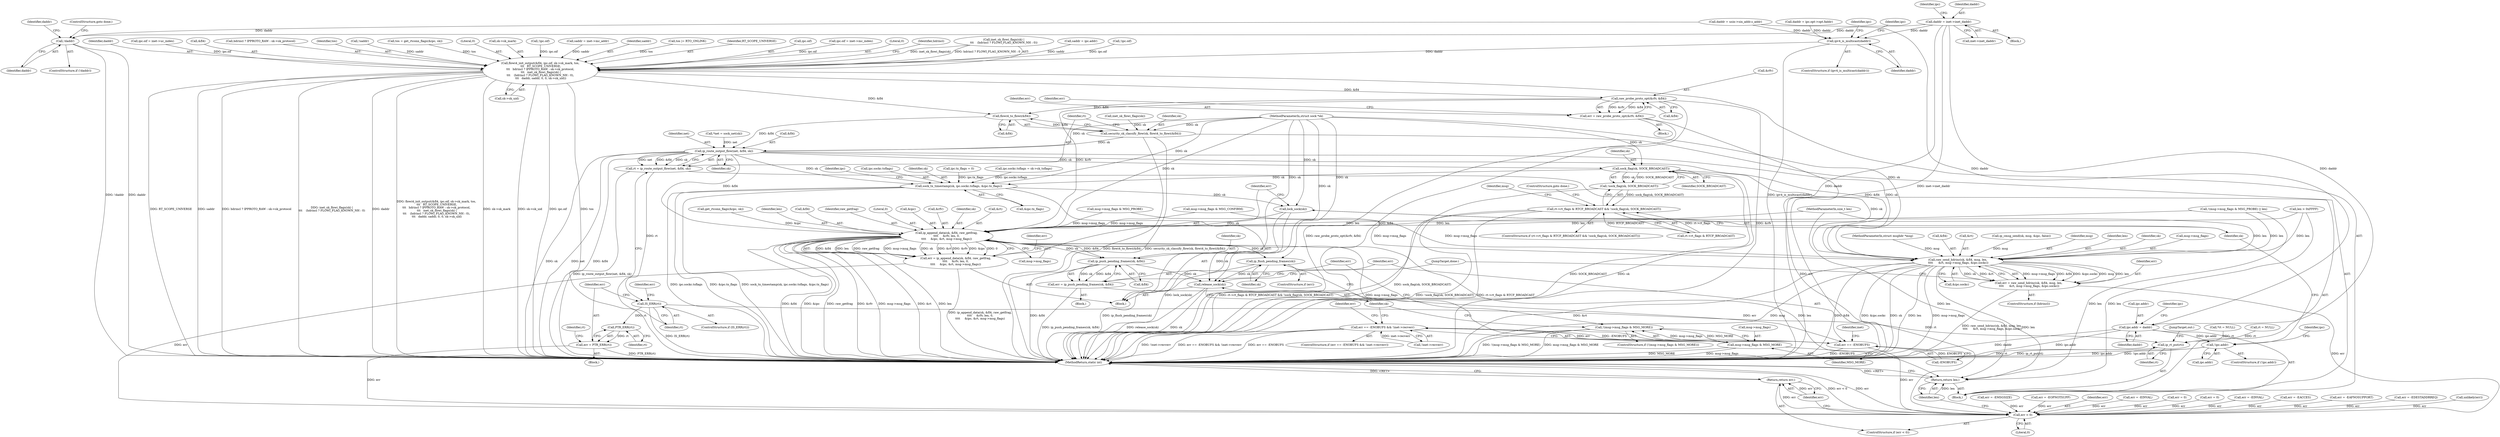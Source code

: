 digraph "0_linux_8f659a03a0ba9289b9aeb9b4470e6fb263d6f483@pointer" {
"1000224" [label="(Call,daddr = inet->inet_daddr)"];
"1000307" [label="(Call,ipc.addr = daddr)"];
"1000573" [label="(Call,!ipc.addr)"];
"1000373" [label="(Call,!daddr)"];
"1000401" [label="(Call,ipv4_is_multicast(daddr))"];
"1000437" [label="(Call,flowi4_init_output(&fl4, ipc.oif, sk->sk_mark, tos,\n \t\t\t   RT_SCOPE_UNIVERSE,\n\t\t\t   hdrincl ? IPPROTO_RAW : sk->sk_protocol,\n \t\t\t   inet_sk_flowi_flags(sk) |\n\t\t\t    (hdrincl ? FLOWI_FLAG_KNOWN_NH : 0),\n \t\t\t   daddr, saddr, 0, 0, sk->sk_uid))"];
"1000484" [label="(Call,raw_probe_proto_opt(&rfv, &fl4))"];
"1000482" [label="(Call,err = raw_probe_proto_opt(&rfv, &fl4))"];
"1000649" [label="(Call,err < 0)"];
"1000652" [label="(Return,return err;)"];
"1000494" [label="(Call,flowi4_to_flowi(&fl4))"];
"1000492" [label="(Call,security_sk_classify_flow(sk, flowi4_to_flowi(&fl4)))"];
"1000499" [label="(Call,ip_route_output_flow(net, &fl4, sk))"];
"1000497" [label="(Call,rt = ip_route_output_flow(net, &fl4, sk))"];
"1000505" [label="(Call,IS_ERR(rt))"];
"1000510" [label="(Call,PTR_ERR(rt))"];
"1000508" [label="(Call,err = PTR_ERR(rt))"];
"1000645" [label="(Call,ip_rt_put(rt))"];
"1000528" [label="(Call,sock_flag(sk, SOCK_BROADCAST))"];
"1000527" [label="(Call,!sock_flag(sk, SOCK_BROADCAST))"];
"1000521" [label="(Call,rt->rt_flags & RTCF_BROADCAST && !sock_flag(sk, SOCK_BROADCAST))"];
"1000544" [label="(Call,raw_send_hdrinc(sk, &fl4, msg, len,\n \t\t\t\t      &rt, msg->msg_flags, &ipc.sockc))"];
"1000542" [label="(Call,err = raw_send_hdrinc(sk, &fl4, msg, len,\n \t\t\t\t      &rt, msg->msg_flags, &ipc.sockc))"];
"1000654" [label="(Return,return len;)"];
"1000561" [label="(Call,sock_tx_timestamp(sk, ipc.sockc.tsflags, &ipc.tx_flags))"];
"1000584" [label="(Call,lock_sock(sk))"];
"1000588" [label="(Call,ip_append_data(sk, &fl4, raw_getfrag,\n\t\t\t\t     &rfv, len, 0,\n\t\t\t\t     &ipc, &rt, msg->msg_flags))"];
"1000586" [label="(Call,err = ip_append_data(sk, &fl4, raw_getfrag,\n\t\t\t\t     &rfv, len, 0,\n\t\t\t\t     &ipc, &rt, msg->msg_flags))"];
"1000606" [label="(Call,ip_flush_pending_frames(sk))"];
"1000636" [label="(Call,release_sock(sk))"];
"1000611" [label="(Call,msg->msg_flags & MSG_MORE)"];
"1000610" [label="(Call,!(msg->msg_flags & MSG_MORE))"];
"1000619" [label="(Call,ip_push_pending_frames(sk, &fl4))"];
"1000617" [label="(Call,err = ip_push_pending_frames(sk, &fl4))"];
"1000625" [label="(Call,err == -ENOBUFS)"];
"1000624" [label="(Call,err == -ENOBUFS && !inet->recverr)"];
"1000561" [label="(Call,sock_tx_timestamp(sk, ipc.sockc.tsflags, &ipc.tx_flags))"];
"1000108" [label="(MethodParameterIn,struct sock *sk)"];
"1000494" [label="(Call,flowi4_to_flowi(&fl4))"];
"1000482" [label="(Call,err = raw_probe_proto_opt(&rfv, &fl4))"];
"1000109" [label="(MethodParameterIn,struct msghdr *msg)"];
"1000401" [label="(Call,ipv4_is_multicast(daddr))"];
"1000308" [label="(Call,ipc.addr)"];
"1000509" [label="(Identifier,err)"];
"1000464" [label="(Literal,0)"];
"1000533" [label="(Call,msg->msg_flags & MSG_CONFIRM)"];
"1000375" [label="(ControlStructure,goto done;)"];
"1000402" [label="(Identifier,daddr)"];
"1000595" [label="(Identifier,len)"];
"1000590" [label="(Call,&fl4)"];
"1000506" [label="(Identifier,rt)"];
"1000686" [label="(MethodReturn,static int)"];
"1000500" [label="(Identifier,net)"];
"1000528" [label="(Call,sock_flag(sk, SOCK_BROADCAST))"];
"1000376" [label="(Call,daddr = ipc.opt->opt.faddr)"];
"1000573" [label="(Call,!ipc.addr)"];
"1000487" [label="(Call,&fl4)"];
"1000555" [label="(Call,&ipc.sockc)"];
"1000495" [label="(Call,&fl4)"];
"1000568" [label="(Call,&ipc.tx_flags)"];
"1000485" [label="(Call,&rfv)"];
"1000675" [label="(Call,msg->msg_flags & MSG_PROBE)"];
"1000377" [label="(Identifier,daddr)"];
"1000470" [label="(Identifier,hdrincl)"];
"1000492" [label="(Call,security_sk_classify_flow(sk, flowi4_to_flowi(&fl4)))"];
"1000505" [label="(Call,IS_ERR(rt))"];
"1000586" [label="(Call,err = ip_append_data(sk, &fl4, raw_getfrag,\n\t\t\t\t     &rfv, len, 0,\n\t\t\t\t     &ipc, &rt, msg->msg_flags))"];
"1000601" [label="(Call,msg->msg_flags)"];
"1000139" [label="(Call,err = -EMSGSIZE)"];
"1000517" [label="(Identifier,err)"];
"1000153" [label="(Call,err = -EOPNOTSUPP)"];
"1000615" [label="(Identifier,MSG_MORE)"];
"1000226" [label="(Call,inet->inet_daddr)"];
"1000307" [label="(Call,ipc.addr = daddr)"];
"1000542" [label="(Call,err = raw_send_hdrinc(sk, &fl4, msg, len,\n \t\t\t\t      &rt, msg->msg_flags, &ipc.sockc))"];
"1000625" [label="(Call,err == -ENOBUFS)"];
"1000437" [label="(Call,flowi4_init_output(&fl4, ipc.oif, sk->sk_mark, tos,\n \t\t\t   RT_SCOPE_UNIVERSE,\n\t\t\t   hdrincl ? IPPROTO_RAW : sk->sk_protocol,\n \t\t\t   inet_sk_flowi_flags(sk) |\n\t\t\t    (hdrincl ? FLOWI_FLAG_KNOWN_NH : 0),\n \t\t\t   daddr, saddr, 0, 0, sk->sk_uid))"];
"1000605" [label="(Identifier,err)"];
"1000504" [label="(ControlStructure,if (IS_ERR(rt)))"];
"1000650" [label="(Identifier,err)"];
"1000530" [label="(Identifier,SOCK_BROADCAST)"];
"1000645" [label="(Call,ip_rt_put(rt))"];
"1000455" [label="(Call,inet_sk_flowi_flags(sk))"];
"1000513" [label="(Identifier,rt)"];
"1000454" [label="(Call,inet_sk_flowi_flags(sk) |\n\t\t\t    (hdrincl ? FLOWI_FLAG_KNOWN_NH : 0))"];
"1000204" [label="(Call,daddr = usin->sin_addr.s_addr)"];
"1000302" [label="(Call,saddr = ipc.addr)"];
"1000405" [label="(Call,!ipc.oif)"];
"1000461" [label="(Identifier,daddr)"];
"1000611" [label="(Call,msg->msg_flags & MSG_MORE)"];
"1000620" [label="(Identifier,sk)"];
"1000634" [label="(Identifier,err)"];
"1000232" [label="(Identifier,ipc)"];
"1000587" [label="(Identifier,err)"];
"1000498" [label="(Identifier,rt)"];
"1000356" [label="(Call,err = -EINVAL)"];
"1000144" [label="(Call,len > 0xFFFF)"];
"1000212" [label="(Block,)"];
"1000597" [label="(Call,&ipc)"];
"1000311" [label="(Identifier,daddr)"];
"1000118" [label="(Call,*net = sock_net(sk))"];
"1000428" [label="(Identifier,ipc)"];
"1000531" [label="(ControlStructure,goto done;)"];
"1000637" [label="(Identifier,sk)"];
"1000623" [label="(ControlStructure,if (err == -ENOBUFS && !inet->recverr))"];
"1000483" [label="(Identifier,err)"];
"1000575" [label="(Identifier,ipc)"];
"1000636" [label="(Call,release_sock(sk))"];
"1000493" [label="(Identifier,sk)"];
"1000546" [label="(Call,&fl4)"];
"1000550" [label="(Call,&rt)"];
"1000607" [label="(Identifier,sk)"];
"1000224" [label="(Call,daddr = inet->inet_daddr)"];
"1000499" [label="(Call,ip_route_output_flow(net, &fl4, sk))"];
"1000618" [label="(Identifier,err)"];
"1000633" [label="(Call,err = 0)"];
"1000535" [label="(Identifier,msg)"];
"1000280" [label="(Call,ip_cmsg_send(sk, msg, &ipc, false))"];
"1000617" [label="(Call,err = ip_push_pending_frames(sk, &fl4))"];
"1000682" [label="(Call,err = 0)"];
"1000593" [label="(Call,&rfv)"];
"1000169" [label="(Call,err = -EINVAL)"];
"1000589" [label="(Identifier,sk)"];
"1000521" [label="(Call,rt->rt_flags & RTCF_BROADCAST && !sock_flag(sk, SOCK_BROADCAST))"];
"1000430" [label="(Call,ipc.oif = inet->uc_index)"];
"1000373" [label="(Call,!daddr)"];
"1000438" [label="(Call,&fl4)"];
"1000448" [label="(Call,hdrincl ? IPPROTO_RAW : sk->sk_protocol)"];
"1000446" [label="(Identifier,tos)"];
"1000417" [label="(Call,!saddr)"];
"1000497" [label="(Call,rt = ip_route_output_flow(net, &fl4, sk))"];
"1000385" [label="(Call,tos = get_rtconn_flags(&ipc, sk))"];
"1000529" [label="(Identifier,sk)"];
"1000463" [label="(Literal,0)"];
"1000443" [label="(Call,sk->sk_mark)"];
"1000507" [label="(Block,)"];
"1000315" [label="(Identifier,ipc)"];
"1000579" [label="(Identifier,ipc)"];
"1000374" [label="(Identifier,daddr)"];
"1000110" [label="(MethodParameterIn,size_t len)"];
"1000616" [label="(Block,)"];
"1000599" [label="(Call,&rt)"];
"1000585" [label="(Identifier,sk)"];
"1000631" [label="(Identifier,inet)"];
"1000426" [label="(Call,!ipc.oif)"];
"1000588" [label="(Call,ip_append_data(sk, &fl4, raw_getfrag,\n\t\t\t\t     &rfv, len, 0,\n\t\t\t\t     &ipc, &rt, msg->msg_flags))"];
"1000511" [label="(Identifier,rt)"];
"1000520" [label="(ControlStructure,if (rt->rt_flags & RTCF_BROADCAST && !sock_flag(sk, SOCK_BROADCAST)))"];
"1000629" [label="(Call,!inet->recverr)"];
"1000407" [label="(Identifier,ipc)"];
"1000387" [label="(Call,get_rtconn_flags(&ipc, sk))"];
"1000516" [label="(Call,err = -EACCES)"];
"1000548" [label="(Identifier,msg)"];
"1000419" [label="(Call,saddr = inet->mc_addr)"];
"1000627" [label="(Call,-ENOBUFS)"];
"1000510" [label="(Call,PTR_ERR(rt))"];
"1000626" [label="(Identifier,err)"];
"1000400" [label="(ControlStructure,if (ipv4_is_multicast(daddr)))"];
"1000195" [label="(Call,err = -EAFNOSUPPORT)"];
"1000673" [label="(Call,!(msg->msg_flags & MSG_PROBE) || len)"];
"1000501" [label="(Call,&fl4)"];
"1000609" [label="(ControlStructure,if (!(msg->msg_flags & MSG_MORE)))"];
"1000574" [label="(Call,ipc.addr)"];
"1000646" [label="(Identifier,rt)"];
"1000462" [label="(Identifier,saddr)"];
"1000397" [label="(Call,tos |= RTO_ONLINK)"];
"1000584" [label="(Call,lock_sock(sk))"];
"1000624" [label="(Call,err == -ENOBUFS && !inet->recverr)"];
"1000549" [label="(Identifier,len)"];
"1000619" [label="(Call,ip_push_pending_frames(sk, &fl4))"];
"1000503" [label="(Identifier,sk)"];
"1000648" [label="(ControlStructure,if (err < 0))"];
"1000471" [label="(Block,)"];
"1000111" [label="(Block,)"];
"1000638" [label="(JumpTarget,done:)"];
"1000563" [label="(Call,ipc.sockc.tsflags)"];
"1000652" [label="(Return,return err;)"];
"1000655" [label="(Identifier,len)"];
"1000465" [label="(Call,sk->sk_uid)"];
"1000654" [label="(Return,return len;)"];
"1000545" [label="(Identifier,sk)"];
"1000447" [label="(Identifier,RT_SCOPE_UNIVERSE)"];
"1000604" [label="(ControlStructure,if (err))"];
"1000225" [label="(Identifier,daddr)"];
"1000560" [label="(Block,)"];
"1000649" [label="(Call,err < 0)"];
"1000647" [label="(JumpTarget,out:)"];
"1000213" [label="(Call,err = -EDESTADDRREQ)"];
"1000440" [label="(Call,ipc.oif)"];
"1000651" [label="(Literal,0)"];
"1000124" [label="(Call,*rt = NULL)"];
"1000512" [label="(Call,rt = NULL)"];
"1000527" [label="(Call,!sock_flag(sk, SOCK_BROADCAST))"];
"1000522" [label="(Call,rt->rt_flags & RTCF_BROADCAST)"];
"1000552" [label="(Call,msg->msg_flags)"];
"1000621" [label="(Call,&fl4)"];
"1000540" [label="(ControlStructure,if (hdrincl))"];
"1000562" [label="(Identifier,sk)"];
"1000610" [label="(Call,!(msg->msg_flags & MSG_MORE))"];
"1000287" [label="(Call,unlikely(err))"];
"1000544" [label="(Call,raw_send_hdrinc(sk, &fl4, msg, len,\n \t\t\t\t      &rt, msg->msg_flags, &ipc.sockc))"];
"1000592" [label="(Identifier,raw_getfrag)"];
"1000606" [label="(Call,ip_flush_pending_frames(sk))"];
"1000596" [label="(Literal,0)"];
"1000372" [label="(ControlStructure,if (!daddr))"];
"1000543" [label="(Identifier,err)"];
"1000612" [label="(Call,msg->msg_flags)"];
"1000508" [label="(Call,err = PTR_ERR(rt))"];
"1000250" [label="(Call,ipc.tx_flags = 0)"];
"1000572" [label="(ControlStructure,if (!ipc.addr))"];
"1000484" [label="(Call,raw_probe_proto_opt(&rfv, &fl4))"];
"1000653" [label="(Identifier,err)"];
"1000409" [label="(Call,ipc.oif = inet->mc_index)"];
"1000229" [label="(Call,ipc.sockc.tsflags = sk->sk_tsflags)"];
"1000490" [label="(Identifier,err)"];
"1000224" -> "1000212"  [label="AST: "];
"1000224" -> "1000226"  [label="CFG: "];
"1000225" -> "1000224"  [label="AST: "];
"1000226" -> "1000224"  [label="AST: "];
"1000232" -> "1000224"  [label="CFG: "];
"1000224" -> "1000686"  [label="DDG: daddr"];
"1000224" -> "1000686"  [label="DDG: inet->inet_daddr"];
"1000224" -> "1000307"  [label="DDG: daddr"];
"1000224" -> "1000373"  [label="DDG: daddr"];
"1000224" -> "1000401"  [label="DDG: daddr"];
"1000307" -> "1000111"  [label="AST: "];
"1000307" -> "1000311"  [label="CFG: "];
"1000308" -> "1000307"  [label="AST: "];
"1000311" -> "1000307"  [label="AST: "];
"1000315" -> "1000307"  [label="CFG: "];
"1000307" -> "1000686"  [label="DDG: daddr"];
"1000307" -> "1000686"  [label="DDG: ipc.addr"];
"1000204" -> "1000307"  [label="DDG: daddr"];
"1000307" -> "1000573"  [label="DDG: ipc.addr"];
"1000573" -> "1000572"  [label="AST: "];
"1000573" -> "1000574"  [label="CFG: "];
"1000574" -> "1000573"  [label="AST: "];
"1000579" -> "1000573"  [label="CFG: "];
"1000585" -> "1000573"  [label="CFG: "];
"1000573" -> "1000686"  [label="DDG: ipc.addr"];
"1000573" -> "1000686"  [label="DDG: !ipc.addr"];
"1000373" -> "1000372"  [label="AST: "];
"1000373" -> "1000374"  [label="CFG: "];
"1000374" -> "1000373"  [label="AST: "];
"1000375" -> "1000373"  [label="CFG: "];
"1000377" -> "1000373"  [label="CFG: "];
"1000373" -> "1000686"  [label="DDG: !daddr"];
"1000373" -> "1000686"  [label="DDG: daddr"];
"1000204" -> "1000373"  [label="DDG: daddr"];
"1000401" -> "1000400"  [label="AST: "];
"1000401" -> "1000402"  [label="CFG: "];
"1000402" -> "1000401"  [label="AST: "];
"1000407" -> "1000401"  [label="CFG: "];
"1000428" -> "1000401"  [label="CFG: "];
"1000401" -> "1000686"  [label="DDG: ipv4_is_multicast(daddr)"];
"1000376" -> "1000401"  [label="DDG: daddr"];
"1000204" -> "1000401"  [label="DDG: daddr"];
"1000401" -> "1000437"  [label="DDG: daddr"];
"1000437" -> "1000111"  [label="AST: "];
"1000437" -> "1000465"  [label="CFG: "];
"1000438" -> "1000437"  [label="AST: "];
"1000440" -> "1000437"  [label="AST: "];
"1000443" -> "1000437"  [label="AST: "];
"1000446" -> "1000437"  [label="AST: "];
"1000447" -> "1000437"  [label="AST: "];
"1000448" -> "1000437"  [label="AST: "];
"1000454" -> "1000437"  [label="AST: "];
"1000461" -> "1000437"  [label="AST: "];
"1000462" -> "1000437"  [label="AST: "];
"1000463" -> "1000437"  [label="AST: "];
"1000464" -> "1000437"  [label="AST: "];
"1000465" -> "1000437"  [label="AST: "];
"1000470" -> "1000437"  [label="CFG: "];
"1000437" -> "1000686"  [label="DDG: daddr"];
"1000437" -> "1000686"  [label="DDG: flowi4_init_output(&fl4, ipc.oif, sk->sk_mark, tos,\n \t\t\t   RT_SCOPE_UNIVERSE,\n\t\t\t   hdrincl ? IPPROTO_RAW : sk->sk_protocol,\n \t\t\t   inet_sk_flowi_flags(sk) |\n\t\t\t    (hdrincl ? FLOWI_FLAG_KNOWN_NH : 0),\n \t\t\t   daddr, saddr, 0, 0, sk->sk_uid)"];
"1000437" -> "1000686"  [label="DDG: sk->sk_mark"];
"1000437" -> "1000686"  [label="DDG: sk->sk_uid"];
"1000437" -> "1000686"  [label="DDG: ipc.oif"];
"1000437" -> "1000686"  [label="DDG: tos"];
"1000437" -> "1000686"  [label="DDG: RT_SCOPE_UNIVERSE"];
"1000437" -> "1000686"  [label="DDG: saddr"];
"1000437" -> "1000686"  [label="DDG: hdrincl ? IPPROTO_RAW : sk->sk_protocol"];
"1000437" -> "1000686"  [label="DDG: inet_sk_flowi_flags(sk) |\n\t\t\t    (hdrincl ? FLOWI_FLAG_KNOWN_NH : 0)"];
"1000426" -> "1000437"  [label="DDG: ipc.oif"];
"1000430" -> "1000437"  [label="DDG: ipc.oif"];
"1000409" -> "1000437"  [label="DDG: ipc.oif"];
"1000405" -> "1000437"  [label="DDG: ipc.oif"];
"1000397" -> "1000437"  [label="DDG: tos"];
"1000385" -> "1000437"  [label="DDG: tos"];
"1000454" -> "1000437"  [label="DDG: inet_sk_flowi_flags(sk)"];
"1000454" -> "1000437"  [label="DDG: hdrincl ? FLOWI_FLAG_KNOWN_NH : 0"];
"1000302" -> "1000437"  [label="DDG: saddr"];
"1000419" -> "1000437"  [label="DDG: saddr"];
"1000417" -> "1000437"  [label="DDG: saddr"];
"1000437" -> "1000484"  [label="DDG: &fl4"];
"1000437" -> "1000494"  [label="DDG: &fl4"];
"1000484" -> "1000482"  [label="AST: "];
"1000484" -> "1000487"  [label="CFG: "];
"1000485" -> "1000484"  [label="AST: "];
"1000487" -> "1000484"  [label="AST: "];
"1000482" -> "1000484"  [label="CFG: "];
"1000484" -> "1000686"  [label="DDG: &fl4"];
"1000484" -> "1000686"  [label="DDG: &rfv"];
"1000484" -> "1000482"  [label="DDG: &rfv"];
"1000484" -> "1000482"  [label="DDG: &fl4"];
"1000484" -> "1000494"  [label="DDG: &fl4"];
"1000484" -> "1000588"  [label="DDG: &rfv"];
"1000482" -> "1000471"  [label="AST: "];
"1000483" -> "1000482"  [label="AST: "];
"1000490" -> "1000482"  [label="CFG: "];
"1000482" -> "1000686"  [label="DDG: raw_probe_proto_opt(&rfv, &fl4)"];
"1000482" -> "1000649"  [label="DDG: err"];
"1000649" -> "1000648"  [label="AST: "];
"1000649" -> "1000651"  [label="CFG: "];
"1000650" -> "1000649"  [label="AST: "];
"1000651" -> "1000649"  [label="AST: "];
"1000653" -> "1000649"  [label="CFG: "];
"1000655" -> "1000649"  [label="CFG: "];
"1000649" -> "1000686"  [label="DDG: err < 0"];
"1000649" -> "1000686"  [label="DDG: err"];
"1000508" -> "1000649"  [label="DDG: err"];
"1000625" -> "1000649"  [label="DDG: err"];
"1000139" -> "1000649"  [label="DDG: err"];
"1000586" -> "1000649"  [label="DDG: err"];
"1000542" -> "1000649"  [label="DDG: err"];
"1000153" -> "1000649"  [label="DDG: err"];
"1000287" -> "1000649"  [label="DDG: err"];
"1000169" -> "1000649"  [label="DDG: err"];
"1000516" -> "1000649"  [label="DDG: err"];
"1000682" -> "1000649"  [label="DDG: err"];
"1000356" -> "1000649"  [label="DDG: err"];
"1000213" -> "1000649"  [label="DDG: err"];
"1000195" -> "1000649"  [label="DDG: err"];
"1000633" -> "1000649"  [label="DDG: err"];
"1000649" -> "1000652"  [label="DDG: err"];
"1000652" -> "1000648"  [label="AST: "];
"1000652" -> "1000653"  [label="CFG: "];
"1000653" -> "1000652"  [label="AST: "];
"1000686" -> "1000652"  [label="CFG: "];
"1000652" -> "1000686"  [label="DDG: <RET>"];
"1000653" -> "1000652"  [label="DDG: err"];
"1000494" -> "1000492"  [label="AST: "];
"1000494" -> "1000495"  [label="CFG: "];
"1000495" -> "1000494"  [label="AST: "];
"1000492" -> "1000494"  [label="CFG: "];
"1000494" -> "1000492"  [label="DDG: &fl4"];
"1000494" -> "1000499"  [label="DDG: &fl4"];
"1000492" -> "1000111"  [label="AST: "];
"1000493" -> "1000492"  [label="AST: "];
"1000498" -> "1000492"  [label="CFG: "];
"1000492" -> "1000686"  [label="DDG: flowi4_to_flowi(&fl4)"];
"1000492" -> "1000686"  [label="DDG: security_sk_classify_flow(sk, flowi4_to_flowi(&fl4))"];
"1000455" -> "1000492"  [label="DDG: sk"];
"1000108" -> "1000492"  [label="DDG: sk"];
"1000492" -> "1000499"  [label="DDG: sk"];
"1000499" -> "1000497"  [label="AST: "];
"1000499" -> "1000503"  [label="CFG: "];
"1000500" -> "1000499"  [label="AST: "];
"1000501" -> "1000499"  [label="AST: "];
"1000503" -> "1000499"  [label="AST: "];
"1000497" -> "1000499"  [label="CFG: "];
"1000499" -> "1000686"  [label="DDG: sk"];
"1000499" -> "1000686"  [label="DDG: net"];
"1000499" -> "1000686"  [label="DDG: &fl4"];
"1000499" -> "1000497"  [label="DDG: net"];
"1000499" -> "1000497"  [label="DDG: &fl4"];
"1000499" -> "1000497"  [label="DDG: sk"];
"1000118" -> "1000499"  [label="DDG: net"];
"1000108" -> "1000499"  [label="DDG: sk"];
"1000499" -> "1000528"  [label="DDG: sk"];
"1000499" -> "1000544"  [label="DDG: sk"];
"1000499" -> "1000544"  [label="DDG: &fl4"];
"1000499" -> "1000561"  [label="DDG: sk"];
"1000499" -> "1000588"  [label="DDG: &fl4"];
"1000497" -> "1000111"  [label="AST: "];
"1000498" -> "1000497"  [label="AST: "];
"1000506" -> "1000497"  [label="CFG: "];
"1000497" -> "1000686"  [label="DDG: ip_route_output_flow(net, &fl4, sk)"];
"1000497" -> "1000505"  [label="DDG: rt"];
"1000505" -> "1000504"  [label="AST: "];
"1000505" -> "1000506"  [label="CFG: "];
"1000506" -> "1000505"  [label="AST: "];
"1000509" -> "1000505"  [label="CFG: "];
"1000517" -> "1000505"  [label="CFG: "];
"1000505" -> "1000686"  [label="DDG: IS_ERR(rt)"];
"1000505" -> "1000510"  [label="DDG: rt"];
"1000505" -> "1000645"  [label="DDG: rt"];
"1000510" -> "1000508"  [label="AST: "];
"1000510" -> "1000511"  [label="CFG: "];
"1000511" -> "1000510"  [label="AST: "];
"1000508" -> "1000510"  [label="CFG: "];
"1000510" -> "1000508"  [label="DDG: rt"];
"1000508" -> "1000507"  [label="AST: "];
"1000509" -> "1000508"  [label="AST: "];
"1000513" -> "1000508"  [label="CFG: "];
"1000508" -> "1000686"  [label="DDG: PTR_ERR(rt)"];
"1000645" -> "1000111"  [label="AST: "];
"1000645" -> "1000646"  [label="CFG: "];
"1000646" -> "1000645"  [label="AST: "];
"1000647" -> "1000645"  [label="CFG: "];
"1000645" -> "1000686"  [label="DDG: rt"];
"1000645" -> "1000686"  [label="DDG: ip_rt_put(rt)"];
"1000124" -> "1000645"  [label="DDG: rt"];
"1000512" -> "1000645"  [label="DDG: rt"];
"1000528" -> "1000527"  [label="AST: "];
"1000528" -> "1000530"  [label="CFG: "];
"1000529" -> "1000528"  [label="AST: "];
"1000530" -> "1000528"  [label="AST: "];
"1000527" -> "1000528"  [label="CFG: "];
"1000528" -> "1000686"  [label="DDG: SOCK_BROADCAST"];
"1000528" -> "1000686"  [label="DDG: sk"];
"1000528" -> "1000527"  [label="DDG: sk"];
"1000528" -> "1000527"  [label="DDG: SOCK_BROADCAST"];
"1000108" -> "1000528"  [label="DDG: sk"];
"1000528" -> "1000544"  [label="DDG: sk"];
"1000528" -> "1000561"  [label="DDG: sk"];
"1000527" -> "1000521"  [label="AST: "];
"1000521" -> "1000527"  [label="CFG: "];
"1000527" -> "1000686"  [label="DDG: sock_flag(sk, SOCK_BROADCAST)"];
"1000527" -> "1000521"  [label="DDG: sock_flag(sk, SOCK_BROADCAST)"];
"1000521" -> "1000520"  [label="AST: "];
"1000521" -> "1000522"  [label="CFG: "];
"1000522" -> "1000521"  [label="AST: "];
"1000531" -> "1000521"  [label="CFG: "];
"1000535" -> "1000521"  [label="CFG: "];
"1000521" -> "1000686"  [label="DDG: rt->rt_flags & RTCF_BROADCAST"];
"1000521" -> "1000686"  [label="DDG: rt->rt_flags & RTCF_BROADCAST && !sock_flag(sk, SOCK_BROADCAST)"];
"1000521" -> "1000686"  [label="DDG: !sock_flag(sk, SOCK_BROADCAST)"];
"1000522" -> "1000521"  [label="DDG: rt->rt_flags"];
"1000522" -> "1000521"  [label="DDG: RTCF_BROADCAST"];
"1000544" -> "1000542"  [label="AST: "];
"1000544" -> "1000555"  [label="CFG: "];
"1000545" -> "1000544"  [label="AST: "];
"1000546" -> "1000544"  [label="AST: "];
"1000548" -> "1000544"  [label="AST: "];
"1000549" -> "1000544"  [label="AST: "];
"1000550" -> "1000544"  [label="AST: "];
"1000552" -> "1000544"  [label="AST: "];
"1000555" -> "1000544"  [label="AST: "];
"1000542" -> "1000544"  [label="CFG: "];
"1000544" -> "1000686"  [label="DDG: &rt"];
"1000544" -> "1000686"  [label="DDG: msg"];
"1000544" -> "1000686"  [label="DDG: &fl4"];
"1000544" -> "1000686"  [label="DDG: &ipc.sockc"];
"1000544" -> "1000686"  [label="DDG: sk"];
"1000544" -> "1000686"  [label="DDG: len"];
"1000544" -> "1000686"  [label="DDG: msg->msg_flags"];
"1000544" -> "1000542"  [label="DDG: msg->msg_flags"];
"1000544" -> "1000542"  [label="DDG: &fl4"];
"1000544" -> "1000542"  [label="DDG: &ipc.sockc"];
"1000544" -> "1000542"  [label="DDG: msg"];
"1000544" -> "1000542"  [label="DDG: len"];
"1000544" -> "1000542"  [label="DDG: sk"];
"1000544" -> "1000542"  [label="DDG: &rt"];
"1000108" -> "1000544"  [label="DDG: sk"];
"1000280" -> "1000544"  [label="DDG: msg"];
"1000109" -> "1000544"  [label="DDG: msg"];
"1000673" -> "1000544"  [label="DDG: len"];
"1000144" -> "1000544"  [label="DDG: len"];
"1000110" -> "1000544"  [label="DDG: len"];
"1000675" -> "1000544"  [label="DDG: msg->msg_flags"];
"1000533" -> "1000544"  [label="DDG: msg->msg_flags"];
"1000544" -> "1000654"  [label="DDG: len"];
"1000542" -> "1000540"  [label="AST: "];
"1000543" -> "1000542"  [label="AST: "];
"1000638" -> "1000542"  [label="CFG: "];
"1000542" -> "1000686"  [label="DDG: raw_send_hdrinc(sk, &fl4, msg, len,\n \t\t\t\t      &rt, msg->msg_flags, &ipc.sockc)"];
"1000654" -> "1000111"  [label="AST: "];
"1000654" -> "1000655"  [label="CFG: "];
"1000655" -> "1000654"  [label="AST: "];
"1000686" -> "1000654"  [label="CFG: "];
"1000654" -> "1000686"  [label="DDG: <RET>"];
"1000655" -> "1000654"  [label="DDG: len"];
"1000588" -> "1000654"  [label="DDG: len"];
"1000673" -> "1000654"  [label="DDG: len"];
"1000144" -> "1000654"  [label="DDG: len"];
"1000110" -> "1000654"  [label="DDG: len"];
"1000561" -> "1000560"  [label="AST: "];
"1000561" -> "1000568"  [label="CFG: "];
"1000562" -> "1000561"  [label="AST: "];
"1000563" -> "1000561"  [label="AST: "];
"1000568" -> "1000561"  [label="AST: "];
"1000575" -> "1000561"  [label="CFG: "];
"1000561" -> "1000686"  [label="DDG: ipc.sockc.tsflags"];
"1000561" -> "1000686"  [label="DDG: &ipc.tx_flags"];
"1000561" -> "1000686"  [label="DDG: sock_tx_timestamp(sk, ipc.sockc.tsflags, &ipc.tx_flags)"];
"1000108" -> "1000561"  [label="DDG: sk"];
"1000229" -> "1000561"  [label="DDG: ipc.sockc.tsflags"];
"1000250" -> "1000561"  [label="DDG: ipc.tx_flags"];
"1000561" -> "1000584"  [label="DDG: sk"];
"1000584" -> "1000560"  [label="AST: "];
"1000584" -> "1000585"  [label="CFG: "];
"1000585" -> "1000584"  [label="AST: "];
"1000587" -> "1000584"  [label="CFG: "];
"1000584" -> "1000686"  [label="DDG: lock_sock(sk)"];
"1000108" -> "1000584"  [label="DDG: sk"];
"1000584" -> "1000588"  [label="DDG: sk"];
"1000588" -> "1000586"  [label="AST: "];
"1000588" -> "1000601"  [label="CFG: "];
"1000589" -> "1000588"  [label="AST: "];
"1000590" -> "1000588"  [label="AST: "];
"1000592" -> "1000588"  [label="AST: "];
"1000593" -> "1000588"  [label="AST: "];
"1000595" -> "1000588"  [label="AST: "];
"1000596" -> "1000588"  [label="AST: "];
"1000597" -> "1000588"  [label="AST: "];
"1000599" -> "1000588"  [label="AST: "];
"1000601" -> "1000588"  [label="AST: "];
"1000586" -> "1000588"  [label="CFG: "];
"1000588" -> "1000686"  [label="DDG: &rt"];
"1000588" -> "1000686"  [label="DDG: len"];
"1000588" -> "1000686"  [label="DDG: &fl4"];
"1000588" -> "1000686"  [label="DDG: &ipc"];
"1000588" -> "1000686"  [label="DDG: raw_getfrag"];
"1000588" -> "1000686"  [label="DDG: &rfv"];
"1000588" -> "1000686"  [label="DDG: msg->msg_flags"];
"1000588" -> "1000586"  [label="DDG: &fl4"];
"1000588" -> "1000586"  [label="DDG: len"];
"1000588" -> "1000586"  [label="DDG: raw_getfrag"];
"1000588" -> "1000586"  [label="DDG: msg->msg_flags"];
"1000588" -> "1000586"  [label="DDG: sk"];
"1000588" -> "1000586"  [label="DDG: &rt"];
"1000588" -> "1000586"  [label="DDG: &rfv"];
"1000588" -> "1000586"  [label="DDG: &ipc"];
"1000588" -> "1000586"  [label="DDG: 0"];
"1000108" -> "1000588"  [label="DDG: sk"];
"1000673" -> "1000588"  [label="DDG: len"];
"1000144" -> "1000588"  [label="DDG: len"];
"1000110" -> "1000588"  [label="DDG: len"];
"1000387" -> "1000588"  [label="DDG: &ipc"];
"1000675" -> "1000588"  [label="DDG: msg->msg_flags"];
"1000533" -> "1000588"  [label="DDG: msg->msg_flags"];
"1000588" -> "1000606"  [label="DDG: sk"];
"1000588" -> "1000611"  [label="DDG: msg->msg_flags"];
"1000588" -> "1000619"  [label="DDG: sk"];
"1000588" -> "1000619"  [label="DDG: &fl4"];
"1000588" -> "1000636"  [label="DDG: sk"];
"1000586" -> "1000560"  [label="AST: "];
"1000587" -> "1000586"  [label="AST: "];
"1000605" -> "1000586"  [label="CFG: "];
"1000586" -> "1000686"  [label="DDG: ip_append_data(sk, &fl4, raw_getfrag,\n\t\t\t\t     &rfv, len, 0,\n\t\t\t\t     &ipc, &rt, msg->msg_flags)"];
"1000606" -> "1000604"  [label="AST: "];
"1000606" -> "1000607"  [label="CFG: "];
"1000607" -> "1000606"  [label="AST: "];
"1000637" -> "1000606"  [label="CFG: "];
"1000606" -> "1000686"  [label="DDG: ip_flush_pending_frames(sk)"];
"1000108" -> "1000606"  [label="DDG: sk"];
"1000606" -> "1000636"  [label="DDG: sk"];
"1000636" -> "1000560"  [label="AST: "];
"1000636" -> "1000637"  [label="CFG: "];
"1000637" -> "1000636"  [label="AST: "];
"1000638" -> "1000636"  [label="CFG: "];
"1000636" -> "1000686"  [label="DDG: sk"];
"1000636" -> "1000686"  [label="DDG: release_sock(sk)"];
"1000619" -> "1000636"  [label="DDG: sk"];
"1000108" -> "1000636"  [label="DDG: sk"];
"1000611" -> "1000610"  [label="AST: "];
"1000611" -> "1000615"  [label="CFG: "];
"1000612" -> "1000611"  [label="AST: "];
"1000615" -> "1000611"  [label="AST: "];
"1000610" -> "1000611"  [label="CFG: "];
"1000611" -> "1000686"  [label="DDG: MSG_MORE"];
"1000611" -> "1000686"  [label="DDG: msg->msg_flags"];
"1000611" -> "1000610"  [label="DDG: msg->msg_flags"];
"1000611" -> "1000610"  [label="DDG: MSG_MORE"];
"1000610" -> "1000609"  [label="AST: "];
"1000618" -> "1000610"  [label="CFG: "];
"1000637" -> "1000610"  [label="CFG: "];
"1000610" -> "1000686"  [label="DDG: !(msg->msg_flags & MSG_MORE)"];
"1000610" -> "1000686"  [label="DDG: msg->msg_flags & MSG_MORE"];
"1000619" -> "1000617"  [label="AST: "];
"1000619" -> "1000621"  [label="CFG: "];
"1000620" -> "1000619"  [label="AST: "];
"1000621" -> "1000619"  [label="AST: "];
"1000617" -> "1000619"  [label="CFG: "];
"1000619" -> "1000686"  [label="DDG: &fl4"];
"1000619" -> "1000617"  [label="DDG: sk"];
"1000619" -> "1000617"  [label="DDG: &fl4"];
"1000108" -> "1000619"  [label="DDG: sk"];
"1000617" -> "1000616"  [label="AST: "];
"1000618" -> "1000617"  [label="AST: "];
"1000626" -> "1000617"  [label="CFG: "];
"1000617" -> "1000686"  [label="DDG: ip_push_pending_frames(sk, &fl4)"];
"1000617" -> "1000625"  [label="DDG: err"];
"1000625" -> "1000624"  [label="AST: "];
"1000625" -> "1000627"  [label="CFG: "];
"1000626" -> "1000625"  [label="AST: "];
"1000627" -> "1000625"  [label="AST: "];
"1000631" -> "1000625"  [label="CFG: "];
"1000624" -> "1000625"  [label="CFG: "];
"1000625" -> "1000686"  [label="DDG: -ENOBUFS"];
"1000625" -> "1000624"  [label="DDG: err"];
"1000625" -> "1000624"  [label="DDG: -ENOBUFS"];
"1000627" -> "1000625"  [label="DDG: ENOBUFS"];
"1000624" -> "1000623"  [label="AST: "];
"1000624" -> "1000629"  [label="CFG: "];
"1000629" -> "1000624"  [label="AST: "];
"1000634" -> "1000624"  [label="CFG: "];
"1000637" -> "1000624"  [label="CFG: "];
"1000624" -> "1000686"  [label="DDG: !inet->recverr"];
"1000624" -> "1000686"  [label="DDG: err == -ENOBUFS && !inet->recverr"];
"1000624" -> "1000686"  [label="DDG: err == -ENOBUFS"];
"1000629" -> "1000624"  [label="DDG: inet->recverr"];
}
